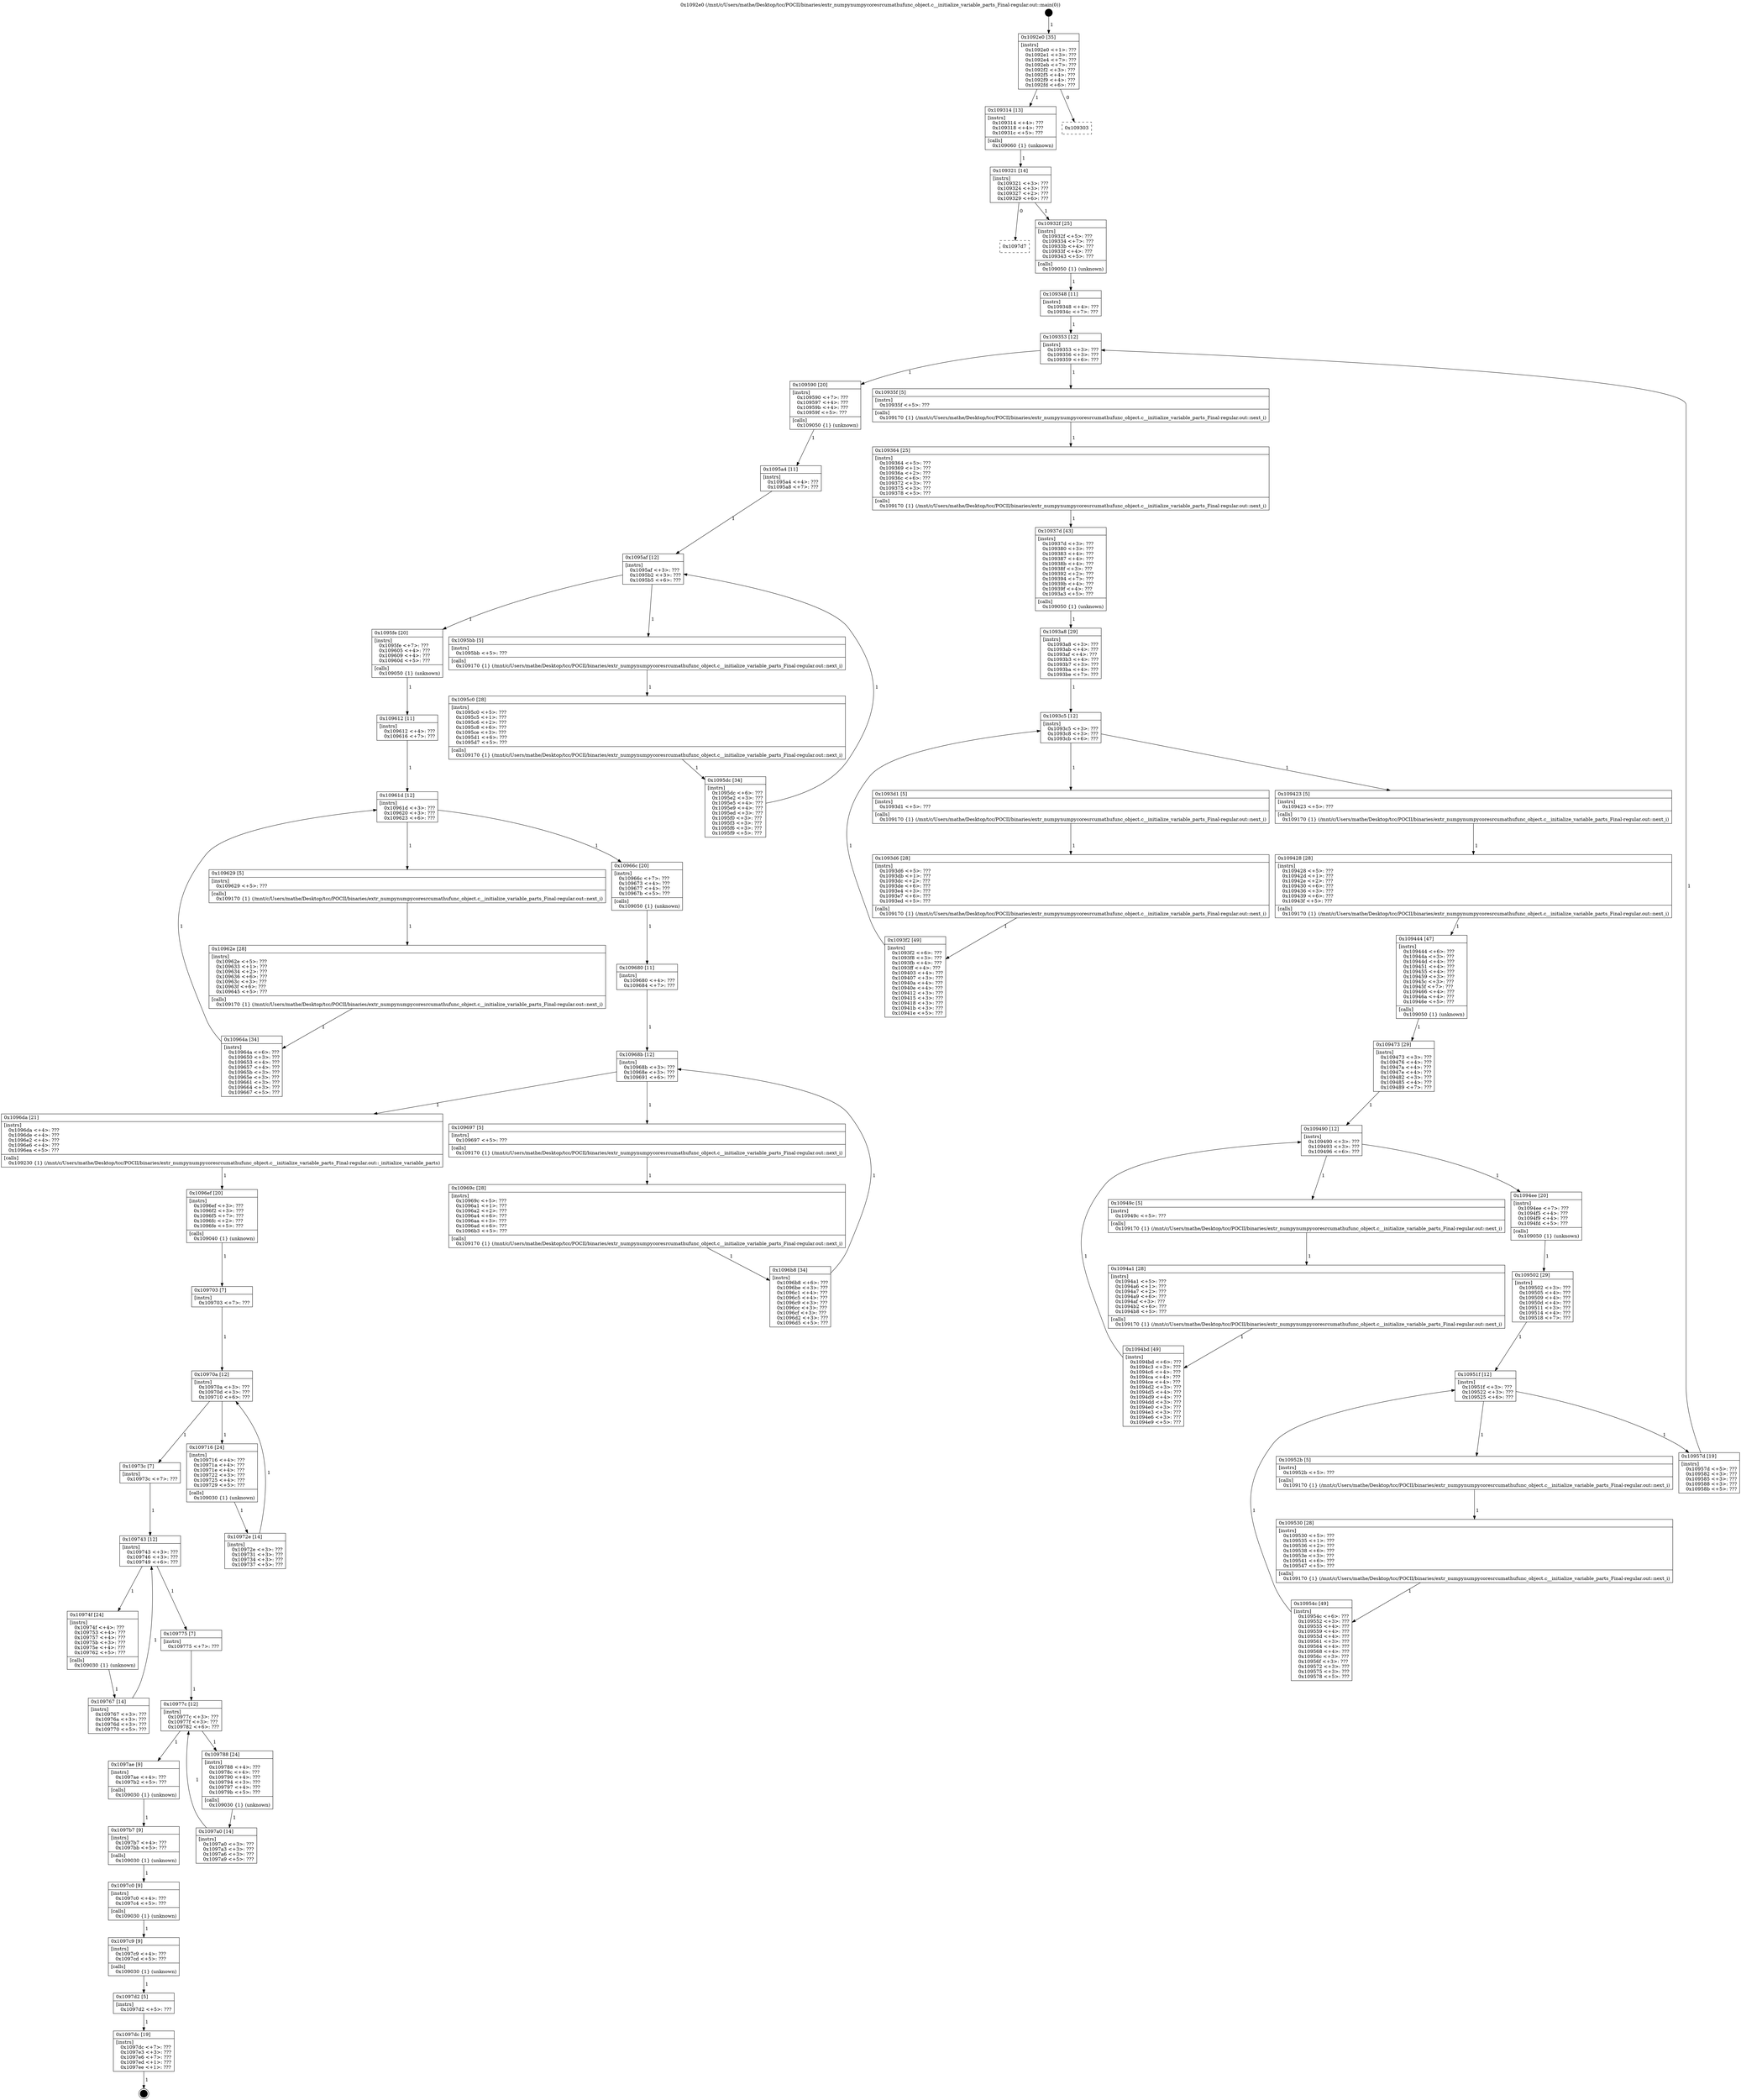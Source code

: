 digraph "0x1092e0" {
  label = "0x1092e0 (/mnt/c/Users/mathe/Desktop/tcc/POCII/binaries/extr_numpynumpycoresrcumathufunc_object.c__initialize_variable_parts_Final-regular.out::main(0))"
  labelloc = "t"
  node[shape=record]

  Entry [label="",width=0.3,height=0.3,shape=circle,fillcolor=black,style=filled]
  "0x1092e0" [label="{
     0x1092e0 [35]\l
     | [instrs]\l
     &nbsp;&nbsp;0x1092e0 \<+1\>: ???\l
     &nbsp;&nbsp;0x1092e1 \<+3\>: ???\l
     &nbsp;&nbsp;0x1092e4 \<+7\>: ???\l
     &nbsp;&nbsp;0x1092eb \<+7\>: ???\l
     &nbsp;&nbsp;0x1092f2 \<+3\>: ???\l
     &nbsp;&nbsp;0x1092f5 \<+4\>: ???\l
     &nbsp;&nbsp;0x1092f9 \<+4\>: ???\l
     &nbsp;&nbsp;0x1092fd \<+6\>: ???\l
  }"]
  "0x109314" [label="{
     0x109314 [13]\l
     | [instrs]\l
     &nbsp;&nbsp;0x109314 \<+4\>: ???\l
     &nbsp;&nbsp;0x109318 \<+4\>: ???\l
     &nbsp;&nbsp;0x10931c \<+5\>: ???\l
     | [calls]\l
     &nbsp;&nbsp;0x109060 \{1\} (unknown)\l
  }"]
  "0x109303" [label="{
     0x109303\l
  }", style=dashed]
  "0x109321" [label="{
     0x109321 [14]\l
     | [instrs]\l
     &nbsp;&nbsp;0x109321 \<+3\>: ???\l
     &nbsp;&nbsp;0x109324 \<+3\>: ???\l
     &nbsp;&nbsp;0x109327 \<+2\>: ???\l
     &nbsp;&nbsp;0x109329 \<+6\>: ???\l
  }"]
  "0x1097d7" [label="{
     0x1097d7\l
  }", style=dashed]
  "0x10932f" [label="{
     0x10932f [25]\l
     | [instrs]\l
     &nbsp;&nbsp;0x10932f \<+5\>: ???\l
     &nbsp;&nbsp;0x109334 \<+7\>: ???\l
     &nbsp;&nbsp;0x10933b \<+4\>: ???\l
     &nbsp;&nbsp;0x10933f \<+4\>: ???\l
     &nbsp;&nbsp;0x109343 \<+5\>: ???\l
     | [calls]\l
     &nbsp;&nbsp;0x109050 \{1\} (unknown)\l
  }"]
  Exit [label="",width=0.3,height=0.3,shape=circle,fillcolor=black,style=filled,peripheries=2]
  "0x109353" [label="{
     0x109353 [12]\l
     | [instrs]\l
     &nbsp;&nbsp;0x109353 \<+3\>: ???\l
     &nbsp;&nbsp;0x109356 \<+3\>: ???\l
     &nbsp;&nbsp;0x109359 \<+6\>: ???\l
  }"]
  "0x109590" [label="{
     0x109590 [20]\l
     | [instrs]\l
     &nbsp;&nbsp;0x109590 \<+7\>: ???\l
     &nbsp;&nbsp;0x109597 \<+4\>: ???\l
     &nbsp;&nbsp;0x10959b \<+4\>: ???\l
     &nbsp;&nbsp;0x10959f \<+5\>: ???\l
     | [calls]\l
     &nbsp;&nbsp;0x109050 \{1\} (unknown)\l
  }"]
  "0x10935f" [label="{
     0x10935f [5]\l
     | [instrs]\l
     &nbsp;&nbsp;0x10935f \<+5\>: ???\l
     | [calls]\l
     &nbsp;&nbsp;0x109170 \{1\} (/mnt/c/Users/mathe/Desktop/tcc/POCII/binaries/extr_numpynumpycoresrcumathufunc_object.c__initialize_variable_parts_Final-regular.out::next_i)\l
  }"]
  "0x109364" [label="{
     0x109364 [25]\l
     | [instrs]\l
     &nbsp;&nbsp;0x109364 \<+5\>: ???\l
     &nbsp;&nbsp;0x109369 \<+1\>: ???\l
     &nbsp;&nbsp;0x10936a \<+2\>: ???\l
     &nbsp;&nbsp;0x10936c \<+6\>: ???\l
     &nbsp;&nbsp;0x109372 \<+3\>: ???\l
     &nbsp;&nbsp;0x109375 \<+3\>: ???\l
     &nbsp;&nbsp;0x109378 \<+5\>: ???\l
     | [calls]\l
     &nbsp;&nbsp;0x109170 \{1\} (/mnt/c/Users/mathe/Desktop/tcc/POCII/binaries/extr_numpynumpycoresrcumathufunc_object.c__initialize_variable_parts_Final-regular.out::next_i)\l
  }"]
  "0x10937d" [label="{
     0x10937d [43]\l
     | [instrs]\l
     &nbsp;&nbsp;0x10937d \<+3\>: ???\l
     &nbsp;&nbsp;0x109380 \<+3\>: ???\l
     &nbsp;&nbsp;0x109383 \<+4\>: ???\l
     &nbsp;&nbsp;0x109387 \<+4\>: ???\l
     &nbsp;&nbsp;0x10938b \<+4\>: ???\l
     &nbsp;&nbsp;0x10938f \<+3\>: ???\l
     &nbsp;&nbsp;0x109392 \<+2\>: ???\l
     &nbsp;&nbsp;0x109394 \<+7\>: ???\l
     &nbsp;&nbsp;0x10939b \<+4\>: ???\l
     &nbsp;&nbsp;0x10939f \<+4\>: ???\l
     &nbsp;&nbsp;0x1093a3 \<+5\>: ???\l
     | [calls]\l
     &nbsp;&nbsp;0x109050 \{1\} (unknown)\l
  }"]
  "0x1093c5" [label="{
     0x1093c5 [12]\l
     | [instrs]\l
     &nbsp;&nbsp;0x1093c5 \<+3\>: ???\l
     &nbsp;&nbsp;0x1093c8 \<+3\>: ???\l
     &nbsp;&nbsp;0x1093cb \<+6\>: ???\l
  }"]
  "0x109423" [label="{
     0x109423 [5]\l
     | [instrs]\l
     &nbsp;&nbsp;0x109423 \<+5\>: ???\l
     | [calls]\l
     &nbsp;&nbsp;0x109170 \{1\} (/mnt/c/Users/mathe/Desktop/tcc/POCII/binaries/extr_numpynumpycoresrcumathufunc_object.c__initialize_variable_parts_Final-regular.out::next_i)\l
  }"]
  "0x1093d1" [label="{
     0x1093d1 [5]\l
     | [instrs]\l
     &nbsp;&nbsp;0x1093d1 \<+5\>: ???\l
     | [calls]\l
     &nbsp;&nbsp;0x109170 \{1\} (/mnt/c/Users/mathe/Desktop/tcc/POCII/binaries/extr_numpynumpycoresrcumathufunc_object.c__initialize_variable_parts_Final-regular.out::next_i)\l
  }"]
  "0x1093d6" [label="{
     0x1093d6 [28]\l
     | [instrs]\l
     &nbsp;&nbsp;0x1093d6 \<+5\>: ???\l
     &nbsp;&nbsp;0x1093db \<+1\>: ???\l
     &nbsp;&nbsp;0x1093dc \<+2\>: ???\l
     &nbsp;&nbsp;0x1093de \<+6\>: ???\l
     &nbsp;&nbsp;0x1093e4 \<+3\>: ???\l
     &nbsp;&nbsp;0x1093e7 \<+6\>: ???\l
     &nbsp;&nbsp;0x1093ed \<+5\>: ???\l
     | [calls]\l
     &nbsp;&nbsp;0x109170 \{1\} (/mnt/c/Users/mathe/Desktop/tcc/POCII/binaries/extr_numpynumpycoresrcumathufunc_object.c__initialize_variable_parts_Final-regular.out::next_i)\l
  }"]
  "0x1093f2" [label="{
     0x1093f2 [49]\l
     | [instrs]\l
     &nbsp;&nbsp;0x1093f2 \<+6\>: ???\l
     &nbsp;&nbsp;0x1093f8 \<+3\>: ???\l
     &nbsp;&nbsp;0x1093fb \<+4\>: ???\l
     &nbsp;&nbsp;0x1093ff \<+4\>: ???\l
     &nbsp;&nbsp;0x109403 \<+4\>: ???\l
     &nbsp;&nbsp;0x109407 \<+3\>: ???\l
     &nbsp;&nbsp;0x10940a \<+4\>: ???\l
     &nbsp;&nbsp;0x10940e \<+4\>: ???\l
     &nbsp;&nbsp;0x109412 \<+3\>: ???\l
     &nbsp;&nbsp;0x109415 \<+3\>: ???\l
     &nbsp;&nbsp;0x109418 \<+3\>: ???\l
     &nbsp;&nbsp;0x10941b \<+3\>: ???\l
     &nbsp;&nbsp;0x10941e \<+5\>: ???\l
  }"]
  "0x1093a8" [label="{
     0x1093a8 [29]\l
     | [instrs]\l
     &nbsp;&nbsp;0x1093a8 \<+3\>: ???\l
     &nbsp;&nbsp;0x1093ab \<+4\>: ???\l
     &nbsp;&nbsp;0x1093af \<+4\>: ???\l
     &nbsp;&nbsp;0x1093b3 \<+4\>: ???\l
     &nbsp;&nbsp;0x1093b7 \<+3\>: ???\l
     &nbsp;&nbsp;0x1093ba \<+4\>: ???\l
     &nbsp;&nbsp;0x1093be \<+7\>: ???\l
  }"]
  "0x109428" [label="{
     0x109428 [28]\l
     | [instrs]\l
     &nbsp;&nbsp;0x109428 \<+5\>: ???\l
     &nbsp;&nbsp;0x10942d \<+1\>: ???\l
     &nbsp;&nbsp;0x10942e \<+2\>: ???\l
     &nbsp;&nbsp;0x109430 \<+6\>: ???\l
     &nbsp;&nbsp;0x109436 \<+3\>: ???\l
     &nbsp;&nbsp;0x109439 \<+6\>: ???\l
     &nbsp;&nbsp;0x10943f \<+5\>: ???\l
     | [calls]\l
     &nbsp;&nbsp;0x109170 \{1\} (/mnt/c/Users/mathe/Desktop/tcc/POCII/binaries/extr_numpynumpycoresrcumathufunc_object.c__initialize_variable_parts_Final-regular.out::next_i)\l
  }"]
  "0x109444" [label="{
     0x109444 [47]\l
     | [instrs]\l
     &nbsp;&nbsp;0x109444 \<+6\>: ???\l
     &nbsp;&nbsp;0x10944a \<+3\>: ???\l
     &nbsp;&nbsp;0x10944d \<+4\>: ???\l
     &nbsp;&nbsp;0x109451 \<+4\>: ???\l
     &nbsp;&nbsp;0x109455 \<+4\>: ???\l
     &nbsp;&nbsp;0x109459 \<+3\>: ???\l
     &nbsp;&nbsp;0x10945c \<+3\>: ???\l
     &nbsp;&nbsp;0x10945f \<+7\>: ???\l
     &nbsp;&nbsp;0x109466 \<+4\>: ???\l
     &nbsp;&nbsp;0x10946a \<+4\>: ???\l
     &nbsp;&nbsp;0x10946e \<+5\>: ???\l
     | [calls]\l
     &nbsp;&nbsp;0x109050 \{1\} (unknown)\l
  }"]
  "0x109490" [label="{
     0x109490 [12]\l
     | [instrs]\l
     &nbsp;&nbsp;0x109490 \<+3\>: ???\l
     &nbsp;&nbsp;0x109493 \<+3\>: ???\l
     &nbsp;&nbsp;0x109496 \<+6\>: ???\l
  }"]
  "0x1094ee" [label="{
     0x1094ee [20]\l
     | [instrs]\l
     &nbsp;&nbsp;0x1094ee \<+7\>: ???\l
     &nbsp;&nbsp;0x1094f5 \<+4\>: ???\l
     &nbsp;&nbsp;0x1094f9 \<+4\>: ???\l
     &nbsp;&nbsp;0x1094fd \<+5\>: ???\l
     | [calls]\l
     &nbsp;&nbsp;0x109050 \{1\} (unknown)\l
  }"]
  "0x10949c" [label="{
     0x10949c [5]\l
     | [instrs]\l
     &nbsp;&nbsp;0x10949c \<+5\>: ???\l
     | [calls]\l
     &nbsp;&nbsp;0x109170 \{1\} (/mnt/c/Users/mathe/Desktop/tcc/POCII/binaries/extr_numpynumpycoresrcumathufunc_object.c__initialize_variable_parts_Final-regular.out::next_i)\l
  }"]
  "0x1094a1" [label="{
     0x1094a1 [28]\l
     | [instrs]\l
     &nbsp;&nbsp;0x1094a1 \<+5\>: ???\l
     &nbsp;&nbsp;0x1094a6 \<+1\>: ???\l
     &nbsp;&nbsp;0x1094a7 \<+2\>: ???\l
     &nbsp;&nbsp;0x1094a9 \<+6\>: ???\l
     &nbsp;&nbsp;0x1094af \<+3\>: ???\l
     &nbsp;&nbsp;0x1094b2 \<+6\>: ???\l
     &nbsp;&nbsp;0x1094b8 \<+5\>: ???\l
     | [calls]\l
     &nbsp;&nbsp;0x109170 \{1\} (/mnt/c/Users/mathe/Desktop/tcc/POCII/binaries/extr_numpynumpycoresrcumathufunc_object.c__initialize_variable_parts_Final-regular.out::next_i)\l
  }"]
  "0x1094bd" [label="{
     0x1094bd [49]\l
     | [instrs]\l
     &nbsp;&nbsp;0x1094bd \<+6\>: ???\l
     &nbsp;&nbsp;0x1094c3 \<+3\>: ???\l
     &nbsp;&nbsp;0x1094c6 \<+4\>: ???\l
     &nbsp;&nbsp;0x1094ca \<+4\>: ???\l
     &nbsp;&nbsp;0x1094ce \<+4\>: ???\l
     &nbsp;&nbsp;0x1094d2 \<+3\>: ???\l
     &nbsp;&nbsp;0x1094d5 \<+4\>: ???\l
     &nbsp;&nbsp;0x1094d9 \<+4\>: ???\l
     &nbsp;&nbsp;0x1094dd \<+3\>: ???\l
     &nbsp;&nbsp;0x1094e0 \<+3\>: ???\l
     &nbsp;&nbsp;0x1094e3 \<+3\>: ???\l
     &nbsp;&nbsp;0x1094e6 \<+3\>: ???\l
     &nbsp;&nbsp;0x1094e9 \<+5\>: ???\l
  }"]
  "0x109473" [label="{
     0x109473 [29]\l
     | [instrs]\l
     &nbsp;&nbsp;0x109473 \<+3\>: ???\l
     &nbsp;&nbsp;0x109476 \<+4\>: ???\l
     &nbsp;&nbsp;0x10947a \<+4\>: ???\l
     &nbsp;&nbsp;0x10947e \<+4\>: ???\l
     &nbsp;&nbsp;0x109482 \<+3\>: ???\l
     &nbsp;&nbsp;0x109485 \<+4\>: ???\l
     &nbsp;&nbsp;0x109489 \<+7\>: ???\l
  }"]
  "0x10951f" [label="{
     0x10951f [12]\l
     | [instrs]\l
     &nbsp;&nbsp;0x10951f \<+3\>: ???\l
     &nbsp;&nbsp;0x109522 \<+3\>: ???\l
     &nbsp;&nbsp;0x109525 \<+6\>: ???\l
  }"]
  "0x10957d" [label="{
     0x10957d [19]\l
     | [instrs]\l
     &nbsp;&nbsp;0x10957d \<+5\>: ???\l
     &nbsp;&nbsp;0x109582 \<+3\>: ???\l
     &nbsp;&nbsp;0x109585 \<+3\>: ???\l
     &nbsp;&nbsp;0x109588 \<+3\>: ???\l
     &nbsp;&nbsp;0x10958b \<+5\>: ???\l
  }"]
  "0x10952b" [label="{
     0x10952b [5]\l
     | [instrs]\l
     &nbsp;&nbsp;0x10952b \<+5\>: ???\l
     | [calls]\l
     &nbsp;&nbsp;0x109170 \{1\} (/mnt/c/Users/mathe/Desktop/tcc/POCII/binaries/extr_numpynumpycoresrcumathufunc_object.c__initialize_variable_parts_Final-regular.out::next_i)\l
  }"]
  "0x109530" [label="{
     0x109530 [28]\l
     | [instrs]\l
     &nbsp;&nbsp;0x109530 \<+5\>: ???\l
     &nbsp;&nbsp;0x109535 \<+1\>: ???\l
     &nbsp;&nbsp;0x109536 \<+2\>: ???\l
     &nbsp;&nbsp;0x109538 \<+6\>: ???\l
     &nbsp;&nbsp;0x10953e \<+3\>: ???\l
     &nbsp;&nbsp;0x109541 \<+6\>: ???\l
     &nbsp;&nbsp;0x109547 \<+5\>: ???\l
     | [calls]\l
     &nbsp;&nbsp;0x109170 \{1\} (/mnt/c/Users/mathe/Desktop/tcc/POCII/binaries/extr_numpynumpycoresrcumathufunc_object.c__initialize_variable_parts_Final-regular.out::next_i)\l
  }"]
  "0x10954c" [label="{
     0x10954c [49]\l
     | [instrs]\l
     &nbsp;&nbsp;0x10954c \<+6\>: ???\l
     &nbsp;&nbsp;0x109552 \<+3\>: ???\l
     &nbsp;&nbsp;0x109555 \<+4\>: ???\l
     &nbsp;&nbsp;0x109559 \<+4\>: ???\l
     &nbsp;&nbsp;0x10955d \<+4\>: ???\l
     &nbsp;&nbsp;0x109561 \<+3\>: ???\l
     &nbsp;&nbsp;0x109564 \<+4\>: ???\l
     &nbsp;&nbsp;0x109568 \<+4\>: ???\l
     &nbsp;&nbsp;0x10956c \<+3\>: ???\l
     &nbsp;&nbsp;0x10956f \<+3\>: ???\l
     &nbsp;&nbsp;0x109572 \<+3\>: ???\l
     &nbsp;&nbsp;0x109575 \<+3\>: ???\l
     &nbsp;&nbsp;0x109578 \<+5\>: ???\l
  }"]
  "0x109502" [label="{
     0x109502 [29]\l
     | [instrs]\l
     &nbsp;&nbsp;0x109502 \<+3\>: ???\l
     &nbsp;&nbsp;0x109505 \<+4\>: ???\l
     &nbsp;&nbsp;0x109509 \<+4\>: ???\l
     &nbsp;&nbsp;0x10950d \<+4\>: ???\l
     &nbsp;&nbsp;0x109511 \<+3\>: ???\l
     &nbsp;&nbsp;0x109514 \<+4\>: ???\l
     &nbsp;&nbsp;0x109518 \<+7\>: ???\l
  }"]
  "0x1097dc" [label="{
     0x1097dc [19]\l
     | [instrs]\l
     &nbsp;&nbsp;0x1097dc \<+7\>: ???\l
     &nbsp;&nbsp;0x1097e3 \<+3\>: ???\l
     &nbsp;&nbsp;0x1097e6 \<+7\>: ???\l
     &nbsp;&nbsp;0x1097ed \<+1\>: ???\l
     &nbsp;&nbsp;0x1097ee \<+1\>: ???\l
  }"]
  "0x109348" [label="{
     0x109348 [11]\l
     | [instrs]\l
     &nbsp;&nbsp;0x109348 \<+4\>: ???\l
     &nbsp;&nbsp;0x10934c \<+7\>: ???\l
  }"]
  "0x1095af" [label="{
     0x1095af [12]\l
     | [instrs]\l
     &nbsp;&nbsp;0x1095af \<+3\>: ???\l
     &nbsp;&nbsp;0x1095b2 \<+3\>: ???\l
     &nbsp;&nbsp;0x1095b5 \<+6\>: ???\l
  }"]
  "0x1095fe" [label="{
     0x1095fe [20]\l
     | [instrs]\l
     &nbsp;&nbsp;0x1095fe \<+7\>: ???\l
     &nbsp;&nbsp;0x109605 \<+4\>: ???\l
     &nbsp;&nbsp;0x109609 \<+4\>: ???\l
     &nbsp;&nbsp;0x10960d \<+5\>: ???\l
     | [calls]\l
     &nbsp;&nbsp;0x109050 \{1\} (unknown)\l
  }"]
  "0x1095bb" [label="{
     0x1095bb [5]\l
     | [instrs]\l
     &nbsp;&nbsp;0x1095bb \<+5\>: ???\l
     | [calls]\l
     &nbsp;&nbsp;0x109170 \{1\} (/mnt/c/Users/mathe/Desktop/tcc/POCII/binaries/extr_numpynumpycoresrcumathufunc_object.c__initialize_variable_parts_Final-regular.out::next_i)\l
  }"]
  "0x1095c0" [label="{
     0x1095c0 [28]\l
     | [instrs]\l
     &nbsp;&nbsp;0x1095c0 \<+5\>: ???\l
     &nbsp;&nbsp;0x1095c5 \<+1\>: ???\l
     &nbsp;&nbsp;0x1095c6 \<+2\>: ???\l
     &nbsp;&nbsp;0x1095c8 \<+6\>: ???\l
     &nbsp;&nbsp;0x1095ce \<+3\>: ???\l
     &nbsp;&nbsp;0x1095d1 \<+6\>: ???\l
     &nbsp;&nbsp;0x1095d7 \<+5\>: ???\l
     | [calls]\l
     &nbsp;&nbsp;0x109170 \{1\} (/mnt/c/Users/mathe/Desktop/tcc/POCII/binaries/extr_numpynumpycoresrcumathufunc_object.c__initialize_variable_parts_Final-regular.out::next_i)\l
  }"]
  "0x1095dc" [label="{
     0x1095dc [34]\l
     | [instrs]\l
     &nbsp;&nbsp;0x1095dc \<+6\>: ???\l
     &nbsp;&nbsp;0x1095e2 \<+3\>: ???\l
     &nbsp;&nbsp;0x1095e5 \<+4\>: ???\l
     &nbsp;&nbsp;0x1095e9 \<+4\>: ???\l
     &nbsp;&nbsp;0x1095ed \<+3\>: ???\l
     &nbsp;&nbsp;0x1095f0 \<+3\>: ???\l
     &nbsp;&nbsp;0x1095f3 \<+3\>: ???\l
     &nbsp;&nbsp;0x1095f6 \<+3\>: ???\l
     &nbsp;&nbsp;0x1095f9 \<+5\>: ???\l
  }"]
  "0x1095a4" [label="{
     0x1095a4 [11]\l
     | [instrs]\l
     &nbsp;&nbsp;0x1095a4 \<+4\>: ???\l
     &nbsp;&nbsp;0x1095a8 \<+7\>: ???\l
  }"]
  "0x10961d" [label="{
     0x10961d [12]\l
     | [instrs]\l
     &nbsp;&nbsp;0x10961d \<+3\>: ???\l
     &nbsp;&nbsp;0x109620 \<+3\>: ???\l
     &nbsp;&nbsp;0x109623 \<+6\>: ???\l
  }"]
  "0x10966c" [label="{
     0x10966c [20]\l
     | [instrs]\l
     &nbsp;&nbsp;0x10966c \<+7\>: ???\l
     &nbsp;&nbsp;0x109673 \<+4\>: ???\l
     &nbsp;&nbsp;0x109677 \<+4\>: ???\l
     &nbsp;&nbsp;0x10967b \<+5\>: ???\l
     | [calls]\l
     &nbsp;&nbsp;0x109050 \{1\} (unknown)\l
  }"]
  "0x109629" [label="{
     0x109629 [5]\l
     | [instrs]\l
     &nbsp;&nbsp;0x109629 \<+5\>: ???\l
     | [calls]\l
     &nbsp;&nbsp;0x109170 \{1\} (/mnt/c/Users/mathe/Desktop/tcc/POCII/binaries/extr_numpynumpycoresrcumathufunc_object.c__initialize_variable_parts_Final-regular.out::next_i)\l
  }"]
  "0x10962e" [label="{
     0x10962e [28]\l
     | [instrs]\l
     &nbsp;&nbsp;0x10962e \<+5\>: ???\l
     &nbsp;&nbsp;0x109633 \<+1\>: ???\l
     &nbsp;&nbsp;0x109634 \<+2\>: ???\l
     &nbsp;&nbsp;0x109636 \<+6\>: ???\l
     &nbsp;&nbsp;0x10963c \<+3\>: ???\l
     &nbsp;&nbsp;0x10963f \<+6\>: ???\l
     &nbsp;&nbsp;0x109645 \<+5\>: ???\l
     | [calls]\l
     &nbsp;&nbsp;0x109170 \{1\} (/mnt/c/Users/mathe/Desktop/tcc/POCII/binaries/extr_numpynumpycoresrcumathufunc_object.c__initialize_variable_parts_Final-regular.out::next_i)\l
  }"]
  "0x10964a" [label="{
     0x10964a [34]\l
     | [instrs]\l
     &nbsp;&nbsp;0x10964a \<+6\>: ???\l
     &nbsp;&nbsp;0x109650 \<+3\>: ???\l
     &nbsp;&nbsp;0x109653 \<+4\>: ???\l
     &nbsp;&nbsp;0x109657 \<+4\>: ???\l
     &nbsp;&nbsp;0x10965b \<+3\>: ???\l
     &nbsp;&nbsp;0x10965e \<+3\>: ???\l
     &nbsp;&nbsp;0x109661 \<+3\>: ???\l
     &nbsp;&nbsp;0x109664 \<+3\>: ???\l
     &nbsp;&nbsp;0x109667 \<+5\>: ???\l
  }"]
  "0x109612" [label="{
     0x109612 [11]\l
     | [instrs]\l
     &nbsp;&nbsp;0x109612 \<+4\>: ???\l
     &nbsp;&nbsp;0x109616 \<+7\>: ???\l
  }"]
  "0x10968b" [label="{
     0x10968b [12]\l
     | [instrs]\l
     &nbsp;&nbsp;0x10968b \<+3\>: ???\l
     &nbsp;&nbsp;0x10968e \<+3\>: ???\l
     &nbsp;&nbsp;0x109691 \<+6\>: ???\l
  }"]
  "0x1096da" [label="{
     0x1096da [21]\l
     | [instrs]\l
     &nbsp;&nbsp;0x1096da \<+4\>: ???\l
     &nbsp;&nbsp;0x1096de \<+4\>: ???\l
     &nbsp;&nbsp;0x1096e2 \<+4\>: ???\l
     &nbsp;&nbsp;0x1096e6 \<+4\>: ???\l
     &nbsp;&nbsp;0x1096ea \<+5\>: ???\l
     | [calls]\l
     &nbsp;&nbsp;0x109230 \{1\} (/mnt/c/Users/mathe/Desktop/tcc/POCII/binaries/extr_numpynumpycoresrcumathufunc_object.c__initialize_variable_parts_Final-regular.out::_initialize_variable_parts)\l
  }"]
  "0x109697" [label="{
     0x109697 [5]\l
     | [instrs]\l
     &nbsp;&nbsp;0x109697 \<+5\>: ???\l
     | [calls]\l
     &nbsp;&nbsp;0x109170 \{1\} (/mnt/c/Users/mathe/Desktop/tcc/POCII/binaries/extr_numpynumpycoresrcumathufunc_object.c__initialize_variable_parts_Final-regular.out::next_i)\l
  }"]
  "0x10969c" [label="{
     0x10969c [28]\l
     | [instrs]\l
     &nbsp;&nbsp;0x10969c \<+5\>: ???\l
     &nbsp;&nbsp;0x1096a1 \<+1\>: ???\l
     &nbsp;&nbsp;0x1096a2 \<+2\>: ???\l
     &nbsp;&nbsp;0x1096a4 \<+6\>: ???\l
     &nbsp;&nbsp;0x1096aa \<+3\>: ???\l
     &nbsp;&nbsp;0x1096ad \<+6\>: ???\l
     &nbsp;&nbsp;0x1096b3 \<+5\>: ???\l
     | [calls]\l
     &nbsp;&nbsp;0x109170 \{1\} (/mnt/c/Users/mathe/Desktop/tcc/POCII/binaries/extr_numpynumpycoresrcumathufunc_object.c__initialize_variable_parts_Final-regular.out::next_i)\l
  }"]
  "0x1096b8" [label="{
     0x1096b8 [34]\l
     | [instrs]\l
     &nbsp;&nbsp;0x1096b8 \<+6\>: ???\l
     &nbsp;&nbsp;0x1096be \<+3\>: ???\l
     &nbsp;&nbsp;0x1096c1 \<+4\>: ???\l
     &nbsp;&nbsp;0x1096c5 \<+4\>: ???\l
     &nbsp;&nbsp;0x1096c9 \<+3\>: ???\l
     &nbsp;&nbsp;0x1096cc \<+3\>: ???\l
     &nbsp;&nbsp;0x1096cf \<+3\>: ???\l
     &nbsp;&nbsp;0x1096d2 \<+3\>: ???\l
     &nbsp;&nbsp;0x1096d5 \<+5\>: ???\l
  }"]
  "0x109680" [label="{
     0x109680 [11]\l
     | [instrs]\l
     &nbsp;&nbsp;0x109680 \<+4\>: ???\l
     &nbsp;&nbsp;0x109684 \<+7\>: ???\l
  }"]
  "0x1096ef" [label="{
     0x1096ef [20]\l
     | [instrs]\l
     &nbsp;&nbsp;0x1096ef \<+3\>: ???\l
     &nbsp;&nbsp;0x1096f2 \<+3\>: ???\l
     &nbsp;&nbsp;0x1096f5 \<+7\>: ???\l
     &nbsp;&nbsp;0x1096fc \<+2\>: ???\l
     &nbsp;&nbsp;0x1096fe \<+5\>: ???\l
     | [calls]\l
     &nbsp;&nbsp;0x109040 \{1\} (unknown)\l
  }"]
  "0x10970a" [label="{
     0x10970a [12]\l
     | [instrs]\l
     &nbsp;&nbsp;0x10970a \<+3\>: ???\l
     &nbsp;&nbsp;0x10970d \<+3\>: ???\l
     &nbsp;&nbsp;0x109710 \<+6\>: ???\l
  }"]
  "0x109743" [label="{
     0x109743 [12]\l
     | [instrs]\l
     &nbsp;&nbsp;0x109743 \<+3\>: ???\l
     &nbsp;&nbsp;0x109746 \<+3\>: ???\l
     &nbsp;&nbsp;0x109749 \<+6\>: ???\l
  }"]
  "0x109716" [label="{
     0x109716 [24]\l
     | [instrs]\l
     &nbsp;&nbsp;0x109716 \<+4\>: ???\l
     &nbsp;&nbsp;0x10971a \<+4\>: ???\l
     &nbsp;&nbsp;0x10971e \<+4\>: ???\l
     &nbsp;&nbsp;0x109722 \<+3\>: ???\l
     &nbsp;&nbsp;0x109725 \<+4\>: ???\l
     &nbsp;&nbsp;0x109729 \<+5\>: ???\l
     | [calls]\l
     &nbsp;&nbsp;0x109030 \{1\} (unknown)\l
  }"]
  "0x10972e" [label="{
     0x10972e [14]\l
     | [instrs]\l
     &nbsp;&nbsp;0x10972e \<+3\>: ???\l
     &nbsp;&nbsp;0x109731 \<+3\>: ???\l
     &nbsp;&nbsp;0x109734 \<+3\>: ???\l
     &nbsp;&nbsp;0x109737 \<+5\>: ???\l
  }"]
  "0x109703" [label="{
     0x109703 [7]\l
     | [instrs]\l
     &nbsp;&nbsp;0x109703 \<+7\>: ???\l
  }"]
  "0x10977c" [label="{
     0x10977c [12]\l
     | [instrs]\l
     &nbsp;&nbsp;0x10977c \<+3\>: ???\l
     &nbsp;&nbsp;0x10977f \<+3\>: ???\l
     &nbsp;&nbsp;0x109782 \<+6\>: ???\l
  }"]
  "0x10974f" [label="{
     0x10974f [24]\l
     | [instrs]\l
     &nbsp;&nbsp;0x10974f \<+4\>: ???\l
     &nbsp;&nbsp;0x109753 \<+4\>: ???\l
     &nbsp;&nbsp;0x109757 \<+4\>: ???\l
     &nbsp;&nbsp;0x10975b \<+3\>: ???\l
     &nbsp;&nbsp;0x10975e \<+4\>: ???\l
     &nbsp;&nbsp;0x109762 \<+5\>: ???\l
     | [calls]\l
     &nbsp;&nbsp;0x109030 \{1\} (unknown)\l
  }"]
  "0x109767" [label="{
     0x109767 [14]\l
     | [instrs]\l
     &nbsp;&nbsp;0x109767 \<+3\>: ???\l
     &nbsp;&nbsp;0x10976a \<+3\>: ???\l
     &nbsp;&nbsp;0x10976d \<+3\>: ???\l
     &nbsp;&nbsp;0x109770 \<+5\>: ???\l
  }"]
  "0x10973c" [label="{
     0x10973c [7]\l
     | [instrs]\l
     &nbsp;&nbsp;0x10973c \<+7\>: ???\l
  }"]
  "0x1097ae" [label="{
     0x1097ae [9]\l
     | [instrs]\l
     &nbsp;&nbsp;0x1097ae \<+4\>: ???\l
     &nbsp;&nbsp;0x1097b2 \<+5\>: ???\l
     | [calls]\l
     &nbsp;&nbsp;0x109030 \{1\} (unknown)\l
  }"]
  "0x109788" [label="{
     0x109788 [24]\l
     | [instrs]\l
     &nbsp;&nbsp;0x109788 \<+4\>: ???\l
     &nbsp;&nbsp;0x10978c \<+4\>: ???\l
     &nbsp;&nbsp;0x109790 \<+4\>: ???\l
     &nbsp;&nbsp;0x109794 \<+3\>: ???\l
     &nbsp;&nbsp;0x109797 \<+4\>: ???\l
     &nbsp;&nbsp;0x10979b \<+5\>: ???\l
     | [calls]\l
     &nbsp;&nbsp;0x109030 \{1\} (unknown)\l
  }"]
  "0x1097a0" [label="{
     0x1097a0 [14]\l
     | [instrs]\l
     &nbsp;&nbsp;0x1097a0 \<+3\>: ???\l
     &nbsp;&nbsp;0x1097a3 \<+3\>: ???\l
     &nbsp;&nbsp;0x1097a6 \<+3\>: ???\l
     &nbsp;&nbsp;0x1097a9 \<+5\>: ???\l
  }"]
  "0x109775" [label="{
     0x109775 [7]\l
     | [instrs]\l
     &nbsp;&nbsp;0x109775 \<+7\>: ???\l
  }"]
  "0x1097b7" [label="{
     0x1097b7 [9]\l
     | [instrs]\l
     &nbsp;&nbsp;0x1097b7 \<+4\>: ???\l
     &nbsp;&nbsp;0x1097bb \<+5\>: ???\l
     | [calls]\l
     &nbsp;&nbsp;0x109030 \{1\} (unknown)\l
  }"]
  "0x1097c0" [label="{
     0x1097c0 [9]\l
     | [instrs]\l
     &nbsp;&nbsp;0x1097c0 \<+4\>: ???\l
     &nbsp;&nbsp;0x1097c4 \<+5\>: ???\l
     | [calls]\l
     &nbsp;&nbsp;0x109030 \{1\} (unknown)\l
  }"]
  "0x1097c9" [label="{
     0x1097c9 [9]\l
     | [instrs]\l
     &nbsp;&nbsp;0x1097c9 \<+4\>: ???\l
     &nbsp;&nbsp;0x1097cd \<+5\>: ???\l
     | [calls]\l
     &nbsp;&nbsp;0x109030 \{1\} (unknown)\l
  }"]
  "0x1097d2" [label="{
     0x1097d2 [5]\l
     | [instrs]\l
     &nbsp;&nbsp;0x1097d2 \<+5\>: ???\l
  }"]
  Entry -> "0x1092e0" [label=" 1"]
  "0x1092e0" -> "0x109314" [label=" 1"]
  "0x1092e0" -> "0x109303" [label=" 0"]
  "0x109314" -> "0x109321" [label=" 1"]
  "0x109321" -> "0x1097d7" [label=" 0"]
  "0x109321" -> "0x10932f" [label=" 1"]
  "0x1097dc" -> Exit [label=" 1"]
  "0x10932f" -> "0x109348" [label=" 1"]
  "0x109353" -> "0x109590" [label=" 1"]
  "0x109353" -> "0x10935f" [label=" 1"]
  "0x10935f" -> "0x109364" [label=" 1"]
  "0x109364" -> "0x10937d" [label=" 1"]
  "0x10937d" -> "0x1093a8" [label=" 1"]
  "0x1093c5" -> "0x109423" [label=" 1"]
  "0x1093c5" -> "0x1093d1" [label=" 1"]
  "0x1093d1" -> "0x1093d6" [label=" 1"]
  "0x1093d6" -> "0x1093f2" [label=" 1"]
  "0x1093a8" -> "0x1093c5" [label=" 1"]
  "0x1093f2" -> "0x1093c5" [label=" 1"]
  "0x109423" -> "0x109428" [label=" 1"]
  "0x109428" -> "0x109444" [label=" 1"]
  "0x109444" -> "0x109473" [label=" 1"]
  "0x109490" -> "0x1094ee" [label=" 1"]
  "0x109490" -> "0x10949c" [label=" 1"]
  "0x10949c" -> "0x1094a1" [label=" 1"]
  "0x1094a1" -> "0x1094bd" [label=" 1"]
  "0x109473" -> "0x109490" [label=" 1"]
  "0x1094bd" -> "0x109490" [label=" 1"]
  "0x1094ee" -> "0x109502" [label=" 1"]
  "0x10951f" -> "0x10957d" [label=" 1"]
  "0x10951f" -> "0x10952b" [label=" 1"]
  "0x10952b" -> "0x109530" [label=" 1"]
  "0x109530" -> "0x10954c" [label=" 1"]
  "0x109502" -> "0x10951f" [label=" 1"]
  "0x10954c" -> "0x10951f" [label=" 1"]
  "0x1097d2" -> "0x1097dc" [label=" 1"]
  "0x109348" -> "0x109353" [label=" 1"]
  "0x10957d" -> "0x109353" [label=" 1"]
  "0x109590" -> "0x1095a4" [label=" 1"]
  "0x1095af" -> "0x1095fe" [label=" 1"]
  "0x1095af" -> "0x1095bb" [label=" 1"]
  "0x1095bb" -> "0x1095c0" [label=" 1"]
  "0x1095c0" -> "0x1095dc" [label=" 1"]
  "0x1095a4" -> "0x1095af" [label=" 1"]
  "0x1095dc" -> "0x1095af" [label=" 1"]
  "0x1095fe" -> "0x109612" [label=" 1"]
  "0x10961d" -> "0x10966c" [label=" 1"]
  "0x10961d" -> "0x109629" [label=" 1"]
  "0x109629" -> "0x10962e" [label=" 1"]
  "0x10962e" -> "0x10964a" [label=" 1"]
  "0x109612" -> "0x10961d" [label=" 1"]
  "0x10964a" -> "0x10961d" [label=" 1"]
  "0x10966c" -> "0x109680" [label=" 1"]
  "0x10968b" -> "0x1096da" [label=" 1"]
  "0x10968b" -> "0x109697" [label=" 1"]
  "0x109697" -> "0x10969c" [label=" 1"]
  "0x10969c" -> "0x1096b8" [label=" 1"]
  "0x109680" -> "0x10968b" [label=" 1"]
  "0x1096b8" -> "0x10968b" [label=" 1"]
  "0x1096da" -> "0x1096ef" [label=" 1"]
  "0x1096ef" -> "0x109703" [label=" 1"]
  "0x10970a" -> "0x10973c" [label=" 1"]
  "0x10970a" -> "0x109716" [label=" 1"]
  "0x109716" -> "0x10972e" [label=" 1"]
  "0x109703" -> "0x10970a" [label=" 1"]
  "0x10972e" -> "0x10970a" [label=" 1"]
  "0x109743" -> "0x109775" [label=" 1"]
  "0x109743" -> "0x10974f" [label=" 1"]
  "0x10974f" -> "0x109767" [label=" 1"]
  "0x10973c" -> "0x109743" [label=" 1"]
  "0x109767" -> "0x109743" [label=" 1"]
  "0x10977c" -> "0x1097ae" [label=" 1"]
  "0x10977c" -> "0x109788" [label=" 1"]
  "0x109788" -> "0x1097a0" [label=" 1"]
  "0x109775" -> "0x10977c" [label=" 1"]
  "0x1097a0" -> "0x10977c" [label=" 1"]
  "0x1097ae" -> "0x1097b7" [label=" 1"]
  "0x1097b7" -> "0x1097c0" [label=" 1"]
  "0x1097c0" -> "0x1097c9" [label=" 1"]
  "0x1097c9" -> "0x1097d2" [label=" 1"]
}
